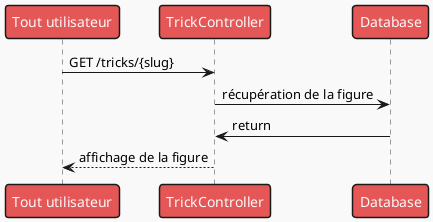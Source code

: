 @startuml

!theme mars

Person as "Tout utilisateur" -> TrickController : GET /tricks/{slug}
TrickController -> Database : récupération de la figure
Database -> TrickController : return
TrickController --> Person : affichage de la figure

@enduml